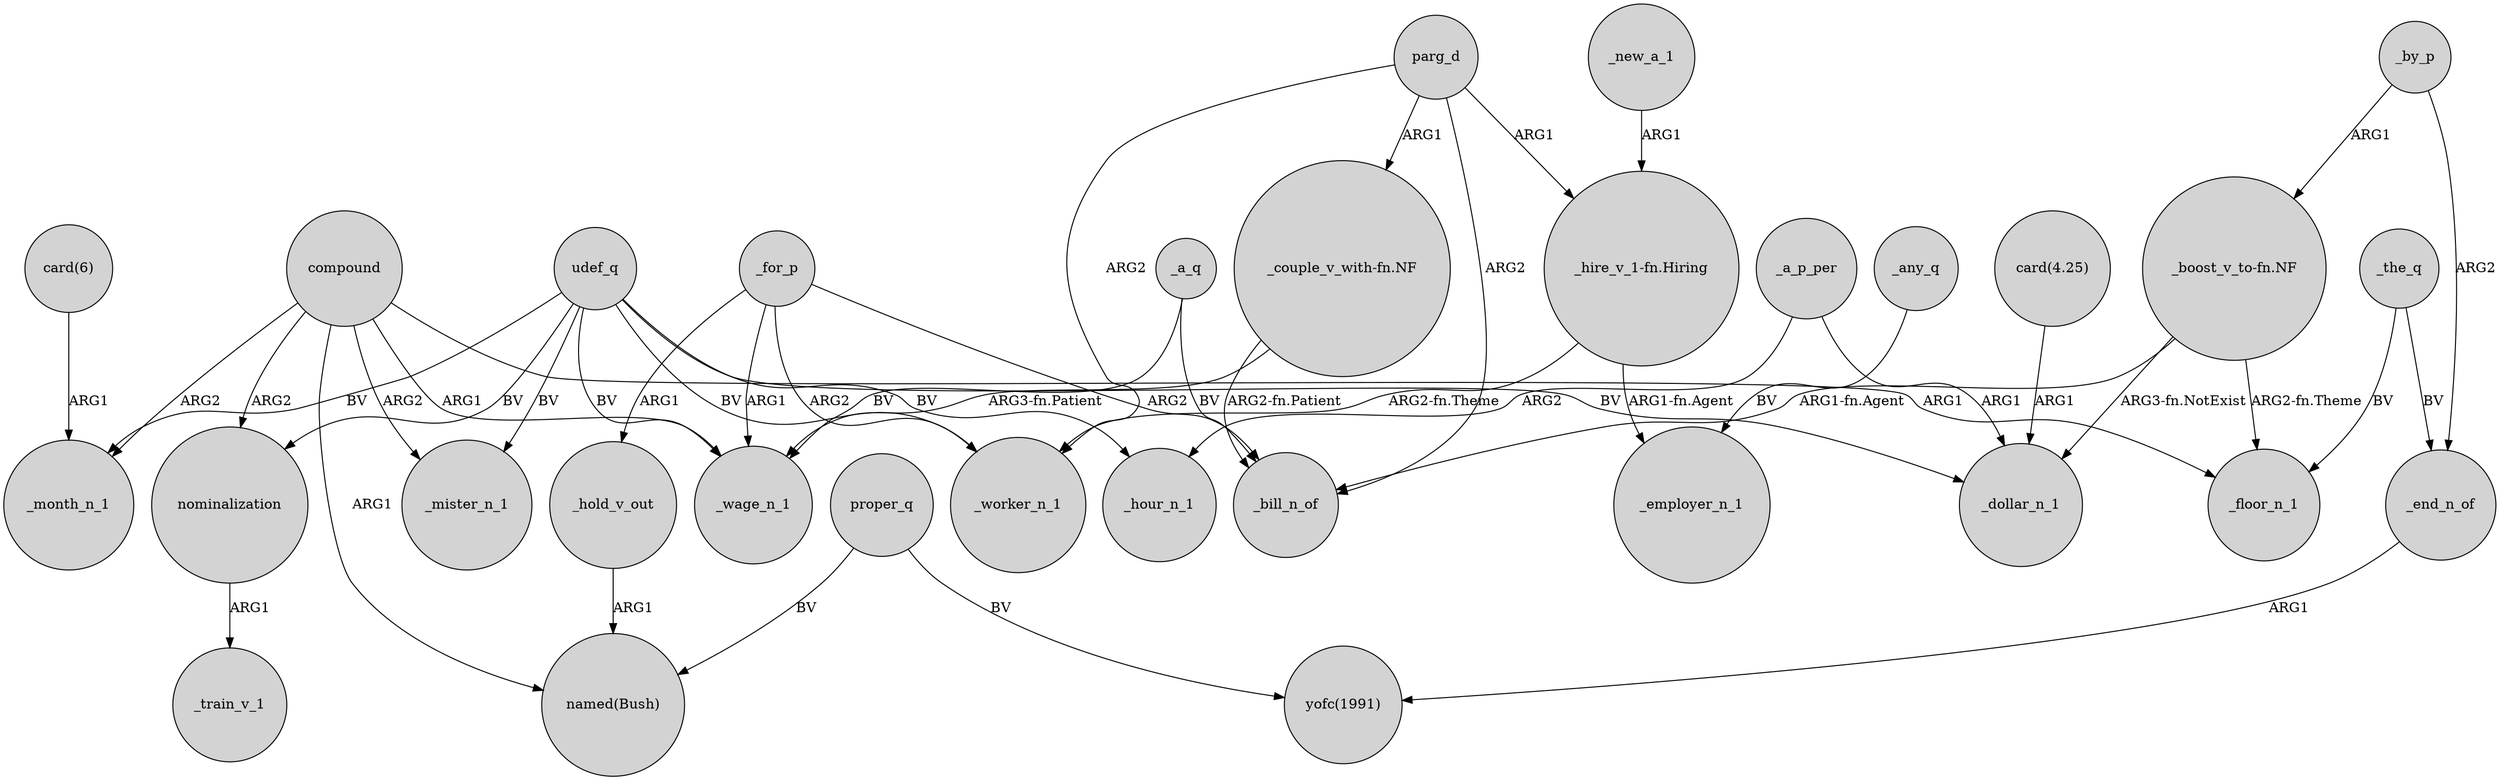 digraph {
	node [shape=circle style=filled]
	compound -> _month_n_1 [label=ARG2]
	_for_p -> _wage_n_1 [label=ARG1]
	udef_q -> _wage_n_1 [label=BV]
	_a_q -> _bill_n_of [label=BV]
	compound -> _floor_n_1 [label=ARG1]
	_for_p -> _hold_v_out [label=ARG1]
	_for_p -> _bill_n_of [label=ARG2]
	_hold_v_out -> "named(Bush)" [label=ARG1]
	_the_q -> _end_n_of [label=BV]
	compound -> _mister_n_1 [label=ARG2]
	_end_n_of -> "yofc(1991)" [label=ARG1]
	proper_q -> "yofc(1991)" [label=BV]
	"_couple_v_with-fn.NF" -> _wage_n_1 [label="ARG3-fn.Patient"]
	parg_d -> "_couple_v_with-fn.NF" [label=ARG1]
	udef_q -> _hour_n_1 [label=BV]
	udef_q -> _worker_n_1 [label=BV]
	udef_q -> _mister_n_1 [label=BV]
	compound -> _wage_n_1 [label=ARG1]
	compound -> nominalization [label=ARG2]
	"_hire_v_1-fn.Hiring" -> _employer_n_1 [label="ARG1-fn.Agent"]
	_by_p -> _end_n_of [label=ARG2]
	udef_q -> _month_n_1 [label=BV]
	parg_d -> _bill_n_of [label=ARG2]
	"_boost_v_to-fn.NF" -> _floor_n_1 [label="ARG2-fn.Theme"]
	_new_a_1 -> "_hire_v_1-fn.Hiring" [label=ARG1]
	_a_p_per -> _dollar_n_1 [label=ARG1]
	_the_q -> _floor_n_1 [label=BV]
	"_boost_v_to-fn.NF" -> _bill_n_of [label="ARG1-fn.Agent"]
	"_boost_v_to-fn.NF" -> _dollar_n_1 [label="ARG3-fn.NotExist"]
	_a_q -> _wage_n_1 [label=BV]
	"card(4.25)" -> _dollar_n_1 [label=ARG1]
	"_couple_v_with-fn.NF" -> _bill_n_of [label="ARG2-fn.Patient"]
	proper_q -> "named(Bush)" [label=BV]
	_for_p -> _worker_n_1 [label=ARG2]
	"_hire_v_1-fn.Hiring" -> _worker_n_1 [label="ARG2-fn.Theme"]
	udef_q -> nominalization [label=BV]
	_a_p_per -> _hour_n_1 [label=ARG2]
	"card(6)" -> _month_n_1 [label=ARG1]
	parg_d -> "_hire_v_1-fn.Hiring" [label=ARG1]
	_by_p -> "_boost_v_to-fn.NF" [label=ARG1]
	_any_q -> _employer_n_1 [label=BV]
	parg_d -> _worker_n_1 [label=ARG2]
	udef_q -> _dollar_n_1 [label=BV]
	nominalization -> _train_v_1 [label=ARG1]
	compound -> "named(Bush)" [label=ARG1]
}
